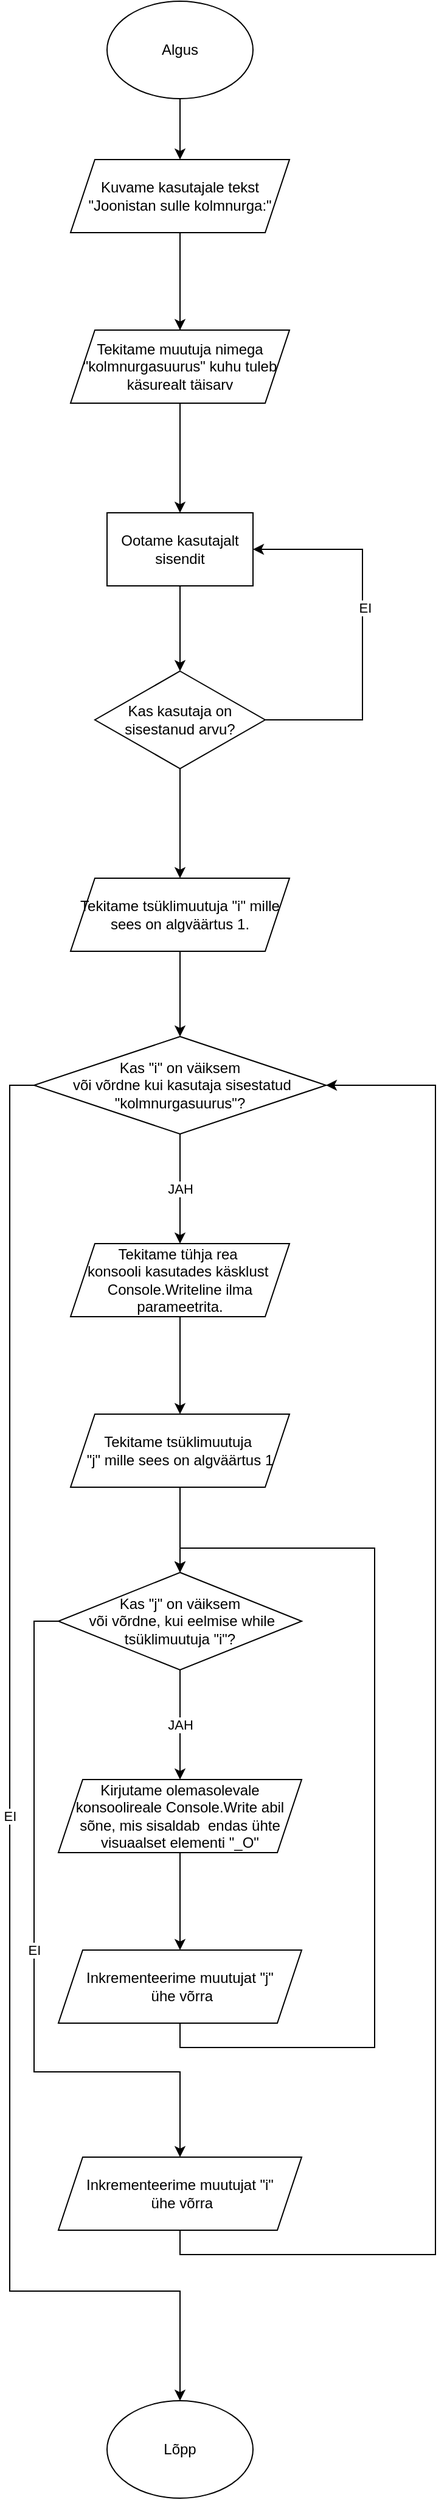 <mxfile version="28.2.5">
  <diagram name="Leht-1" id="erZqLP1z8ExFWfdNeASB">
    <mxGraphModel dx="572" dy="902" grid="1" gridSize="10" guides="1" tooltips="1" connect="1" arrows="1" fold="1" page="1" pageScale="1" pageWidth="1100" pageHeight="1700" math="0" shadow="0">
      <root>
        <mxCell id="0" />
        <mxCell id="1" parent="0" />
        <mxCell id="kE-aL0V08btepX_8Aqqf-3" value="" style="edgeStyle=orthogonalEdgeStyle;rounded=0;orthogonalLoop=1;jettySize=auto;html=1;" parent="1" source="kE-aL0V08btepX_8Aqqf-1" target="kE-aL0V08btepX_8Aqqf-2" edge="1">
          <mxGeometry relative="1" as="geometry" />
        </mxCell>
        <mxCell id="kE-aL0V08btepX_8Aqqf-1" value="Algus" style="ellipse;whiteSpace=wrap;html=1;" parent="1" vertex="1">
          <mxGeometry x="220" y="100" width="120" height="80" as="geometry" />
        </mxCell>
        <mxCell id="kE-aL0V08btepX_8Aqqf-5" value="" style="edgeStyle=orthogonalEdgeStyle;rounded=0;orthogonalLoop=1;jettySize=auto;html=1;" parent="1" source="kE-aL0V08btepX_8Aqqf-2" target="kE-aL0V08btepX_8Aqqf-4" edge="1">
          <mxGeometry relative="1" as="geometry" />
        </mxCell>
        <mxCell id="kE-aL0V08btepX_8Aqqf-9" value="" style="edgeStyle=orthogonalEdgeStyle;rounded=0;orthogonalLoop=1;jettySize=auto;html=1;" parent="1" source="kE-aL0V08btepX_8Aqqf-2" target="kE-aL0V08btepX_8Aqqf-8" edge="1">
          <mxGeometry relative="1" as="geometry" />
        </mxCell>
        <mxCell id="kE-aL0V08btepX_8Aqqf-2" value="Kuvame kasutajale tekst &quot;Joonistan sulle kolmnurga:&quot;" style="shape=parallelogram;perimeter=parallelogramPerimeter;whiteSpace=wrap;html=1;fixedSize=1;" parent="1" vertex="1">
          <mxGeometry x="190" y="230" width="180" height="60" as="geometry" />
        </mxCell>
        <mxCell id="kE-aL0V08btepX_8Aqqf-11" value="" style="edgeStyle=orthogonalEdgeStyle;rounded=0;orthogonalLoop=1;jettySize=auto;html=1;" parent="1" source="kE-aL0V08btepX_8Aqqf-4" target="kE-aL0V08btepX_8Aqqf-10" edge="1">
          <mxGeometry relative="1" as="geometry" />
        </mxCell>
        <mxCell id="kE-aL0V08btepX_8Aqqf-4" value="Ootame kasutajalt sisendit" style="whiteSpace=wrap;html=1;" parent="1" vertex="1">
          <mxGeometry x="220" y="520" width="120" height="60" as="geometry" />
        </mxCell>
        <mxCell id="kE-aL0V08btepX_8Aqqf-8" value="Tekitame muutuja nimega &quot;kolmnurgasuurus&quot; kuhu tuleb käsurealt täisarv" style="shape=parallelogram;perimeter=parallelogramPerimeter;whiteSpace=wrap;html=1;fixedSize=1;" parent="1" vertex="1">
          <mxGeometry x="190" y="370" width="180" height="60" as="geometry" />
        </mxCell>
        <mxCell id="kE-aL0V08btepX_8Aqqf-12" style="edgeStyle=orthogonalEdgeStyle;rounded=0;orthogonalLoop=1;jettySize=auto;html=1;exitX=1;exitY=0.5;exitDx=0;exitDy=0;entryX=1;entryY=0.5;entryDx=0;entryDy=0;" parent="1" source="kE-aL0V08btepX_8Aqqf-10" target="kE-aL0V08btepX_8Aqqf-4" edge="1">
          <mxGeometry relative="1" as="geometry">
            <Array as="points">
              <mxPoint x="430" y="690" />
              <mxPoint x="430" y="550" />
            </Array>
          </mxGeometry>
        </mxCell>
        <mxCell id="kE-aL0V08btepX_8Aqqf-13" value="EI" style="edgeLabel;html=1;align=center;verticalAlign=middle;resizable=0;points=[];" parent="kE-aL0V08btepX_8Aqqf-12" vertex="1" connectable="0">
          <mxGeometry x="0.111" y="-2" relative="1" as="geometry">
            <mxPoint as="offset" />
          </mxGeometry>
        </mxCell>
        <mxCell id="kE-aL0V08btepX_8Aqqf-15" value="" style="edgeStyle=orthogonalEdgeStyle;rounded=0;orthogonalLoop=1;jettySize=auto;html=1;" parent="1" source="kE-aL0V08btepX_8Aqqf-10" target="kE-aL0V08btepX_8Aqqf-14" edge="1">
          <mxGeometry relative="1" as="geometry" />
        </mxCell>
        <mxCell id="kE-aL0V08btepX_8Aqqf-10" value="Kas kasutaja on sisestanud arvu?" style="rhombus;whiteSpace=wrap;html=1;" parent="1" vertex="1">
          <mxGeometry x="210" y="650" width="140" height="80" as="geometry" />
        </mxCell>
        <mxCell id="kE-aL0V08btepX_8Aqqf-17" value="" style="edgeStyle=orthogonalEdgeStyle;rounded=0;orthogonalLoop=1;jettySize=auto;html=1;" parent="1" source="kE-aL0V08btepX_8Aqqf-14" target="kE-aL0V08btepX_8Aqqf-16" edge="1">
          <mxGeometry relative="1" as="geometry" />
        </mxCell>
        <mxCell id="kE-aL0V08btepX_8Aqqf-14" value="Tekitame tsüklimuutuja &quot;i&quot; mille sees on algväärtus 1." style="shape=parallelogram;perimeter=parallelogramPerimeter;whiteSpace=wrap;html=1;fixedSize=1;" parent="1" vertex="1">
          <mxGeometry x="190" y="820" width="180" height="60" as="geometry" />
        </mxCell>
        <mxCell id="kE-aL0V08btepX_8Aqqf-19" value="JAH" style="edgeStyle=orthogonalEdgeStyle;rounded=0;orthogonalLoop=1;jettySize=auto;html=1;" parent="1" source="kE-aL0V08btepX_8Aqqf-16" target="kE-aL0V08btepX_8Aqqf-18" edge="1">
          <mxGeometry relative="1" as="geometry" />
        </mxCell>
        <mxCell id="kE-aL0V08btepX_8Aqqf-34" value="EI" style="edgeStyle=orthogonalEdgeStyle;rounded=0;orthogonalLoop=1;jettySize=auto;html=1;exitX=0;exitY=0.5;exitDx=0;exitDy=0;" parent="1" source="kE-aL0V08btepX_8Aqqf-16" target="kE-aL0V08btepX_8Aqqf-35" edge="1">
          <mxGeometry relative="1" as="geometry">
            <mxPoint x="280" y="2080" as="targetPoint" />
            <Array as="points">
              <mxPoint x="140" y="990" />
              <mxPoint x="140" y="1980" />
              <mxPoint x="280" y="1980" />
            </Array>
          </mxGeometry>
        </mxCell>
        <mxCell id="kE-aL0V08btepX_8Aqqf-16" value="Kas &quot;i&quot; on väiksem&lt;div&gt;&amp;nbsp;või võrdne kui kasutaja sisestatud &quot;kolmnurgasuurus&quot;?&lt;/div&gt;" style="rhombus;whiteSpace=wrap;html=1;" parent="1" vertex="1">
          <mxGeometry x="160" y="950" width="240" height="80" as="geometry" />
        </mxCell>
        <mxCell id="kE-aL0V08btepX_8Aqqf-21" value="" style="edgeStyle=orthogonalEdgeStyle;rounded=0;orthogonalLoop=1;jettySize=auto;html=1;" parent="1" source="kE-aL0V08btepX_8Aqqf-18" target="kE-aL0V08btepX_8Aqqf-20" edge="1">
          <mxGeometry relative="1" as="geometry" />
        </mxCell>
        <mxCell id="kE-aL0V08btepX_8Aqqf-18" value="Tekitame tühja rea&amp;nbsp;&lt;div&gt;konsooli kasutades käsklust&amp;nbsp; Console.Writeline ilma parameetrita.&lt;/div&gt;" style="shape=parallelogram;perimeter=parallelogramPerimeter;whiteSpace=wrap;html=1;fixedSize=1;" parent="1" vertex="1">
          <mxGeometry x="190" y="1120" width="180" height="60" as="geometry" />
        </mxCell>
        <mxCell id="kE-aL0V08btepX_8Aqqf-24" value="" style="edgeStyle=orthogonalEdgeStyle;rounded=0;orthogonalLoop=1;jettySize=auto;html=1;" parent="1" source="kE-aL0V08btepX_8Aqqf-20" target="kE-aL0V08btepX_8Aqqf-23" edge="1">
          <mxGeometry relative="1" as="geometry" />
        </mxCell>
        <mxCell id="kE-aL0V08btepX_8Aqqf-20" value="Tekitame tsüklimuutuja&amp;nbsp;&lt;div&gt;&quot;j&quot; mille sees on algväärtus 1&lt;/div&gt;" style="shape=parallelogram;perimeter=parallelogramPerimeter;whiteSpace=wrap;html=1;fixedSize=1;" parent="1" vertex="1">
          <mxGeometry x="190" y="1260" width="180" height="60" as="geometry" />
        </mxCell>
        <mxCell id="kE-aL0V08btepX_8Aqqf-26" value="JAH" style="edgeStyle=orthogonalEdgeStyle;rounded=0;orthogonalLoop=1;jettySize=auto;html=1;" parent="1" source="kE-aL0V08btepX_8Aqqf-23" target="kE-aL0V08btepX_8Aqqf-25" edge="1">
          <mxGeometry relative="1" as="geometry" />
        </mxCell>
        <mxCell id="kE-aL0V08btepX_8Aqqf-30" value="EI" style="edgeStyle=orthogonalEdgeStyle;rounded=0;orthogonalLoop=1;jettySize=auto;html=1;exitX=0;exitY=0.5;exitDx=0;exitDy=0;entryX=0.5;entryY=0;entryDx=0;entryDy=0;" parent="1" source="kE-aL0V08btepX_8Aqqf-23" target="kE-aL0V08btepX_8Aqqf-32" edge="1">
          <mxGeometry relative="1" as="geometry">
            <mxPoint x="280" y="1850" as="targetPoint" />
            <Array as="points">
              <mxPoint x="160" y="1430" />
              <mxPoint x="160" y="1800" />
              <mxPoint x="280" y="1800" />
            </Array>
          </mxGeometry>
        </mxCell>
        <mxCell id="kE-aL0V08btepX_8Aqqf-23" value="Kas &quot;j&quot; on väiksem&lt;div&gt;&amp;nbsp;või võrdne, kui eelmise while tsüklimuutuja &quot;i&quot;?&lt;/div&gt;" style="rhombus;whiteSpace=wrap;html=1;" parent="1" vertex="1">
          <mxGeometry x="180" y="1390" width="200" height="80" as="geometry" />
        </mxCell>
        <mxCell id="kE-aL0V08btepX_8Aqqf-28" value="" style="edgeStyle=orthogonalEdgeStyle;rounded=0;orthogonalLoop=1;jettySize=auto;html=1;" parent="1" source="kE-aL0V08btepX_8Aqqf-25" target="kE-aL0V08btepX_8Aqqf-27" edge="1">
          <mxGeometry relative="1" as="geometry" />
        </mxCell>
        <mxCell id="kE-aL0V08btepX_8Aqqf-25" value="Kirjutame olemasolevale konsoolireale Console.Write abil sõne, mis sisaldab&amp;nbsp; endas ühte visuaalset elementi &quot;_O&quot;" style="shape=parallelogram;perimeter=parallelogramPerimeter;whiteSpace=wrap;html=1;fixedSize=1;" parent="1" vertex="1">
          <mxGeometry x="180" y="1560" width="200" height="60" as="geometry" />
        </mxCell>
        <mxCell id="kE-aL0V08btepX_8Aqqf-29" style="edgeStyle=orthogonalEdgeStyle;rounded=0;orthogonalLoop=1;jettySize=auto;html=1;exitX=0.5;exitY=1;exitDx=0;exitDy=0;entryX=0.5;entryY=0;entryDx=0;entryDy=0;" parent="1" source="kE-aL0V08btepX_8Aqqf-27" target="kE-aL0V08btepX_8Aqqf-23" edge="1">
          <mxGeometry relative="1" as="geometry">
            <Array as="points">
              <mxPoint x="280" y="1780" />
              <mxPoint x="440" y="1780" />
              <mxPoint x="440" y="1370" />
              <mxPoint x="280" y="1370" />
            </Array>
          </mxGeometry>
        </mxCell>
        <mxCell id="kE-aL0V08btepX_8Aqqf-27" value="Inkrementeerime muutujat &quot;j&quot;&lt;div&gt;&amp;nbsp;ühe võrra&lt;/div&gt;" style="shape=parallelogram;perimeter=parallelogramPerimeter;whiteSpace=wrap;html=1;fixedSize=1;" parent="1" vertex="1">
          <mxGeometry x="180" y="1700" width="200" height="60" as="geometry" />
        </mxCell>
        <mxCell id="kE-aL0V08btepX_8Aqqf-33" style="edgeStyle=orthogonalEdgeStyle;rounded=0;orthogonalLoop=1;jettySize=auto;html=1;exitX=0.5;exitY=1;exitDx=0;exitDy=0;entryX=1;entryY=0.5;entryDx=0;entryDy=0;" parent="1" source="kE-aL0V08btepX_8Aqqf-32" target="kE-aL0V08btepX_8Aqqf-16" edge="1">
          <mxGeometry relative="1" as="geometry">
            <Array as="points">
              <mxPoint x="280" y="1950" />
              <mxPoint x="490" y="1950" />
              <mxPoint x="490" y="990" />
            </Array>
          </mxGeometry>
        </mxCell>
        <mxCell id="kE-aL0V08btepX_8Aqqf-32" value="Inkrementeerime muutujat &quot;i&quot;&lt;div&gt;&amp;nbsp;ühe võrra&lt;/div&gt;" style="shape=parallelogram;perimeter=parallelogramPerimeter;whiteSpace=wrap;html=1;fixedSize=1;" parent="1" vertex="1">
          <mxGeometry x="180" y="1870" width="200" height="60" as="geometry" />
        </mxCell>
        <mxCell id="kE-aL0V08btepX_8Aqqf-35" value="Lõpp" style="ellipse;whiteSpace=wrap;html=1;" parent="1" vertex="1">
          <mxGeometry x="220" y="2070" width="120" height="80" as="geometry" />
        </mxCell>
      </root>
    </mxGraphModel>
  </diagram>
</mxfile>
